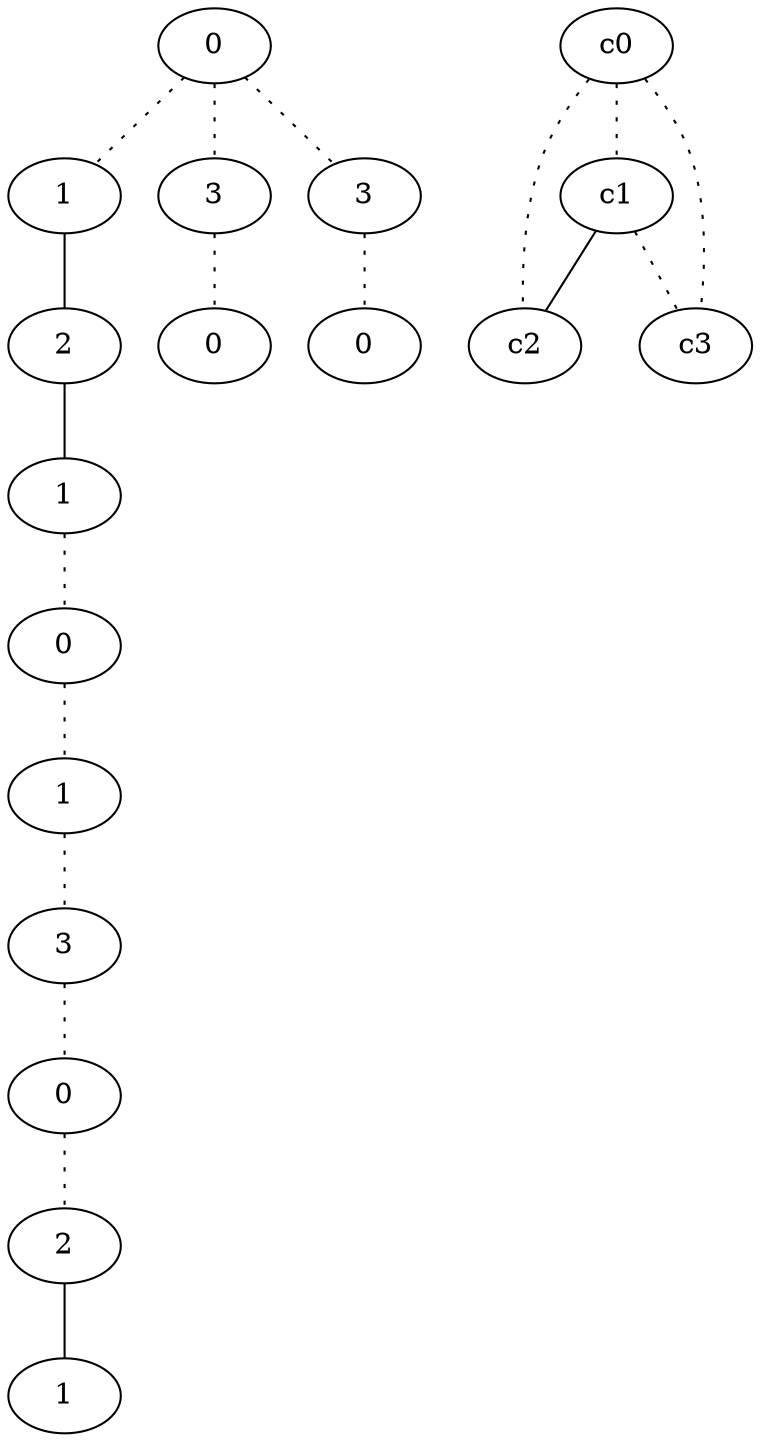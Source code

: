 graph {
a0[label=0];
a1[label=1];
a2[label=2];
a3[label=1];
a4[label=0];
a5[label=1];
a6[label=3];
a7[label=0];
a8[label=2];
a9[label=1];
a10[label=3];
a11[label=0];
a12[label=3];
a13[label=0];
a0 -- a1 [style=dotted];
a0 -- a10 [style=dotted];
a0 -- a12 [style=dotted];
a1 -- a2;
a2 -- a3;
a3 -- a4 [style=dotted];
a4 -- a5 [style=dotted];
a5 -- a6 [style=dotted];
a6 -- a7 [style=dotted];
a7 -- a8 [style=dotted];
a8 -- a9;
a10 -- a11 [style=dotted];
a12 -- a13 [style=dotted];
c0 -- c1 [style=dotted];
c0 -- c2 [style=dotted];
c0 -- c3 [style=dotted];
c1 -- c2;
c1 -- c3 [style=dotted];
}
